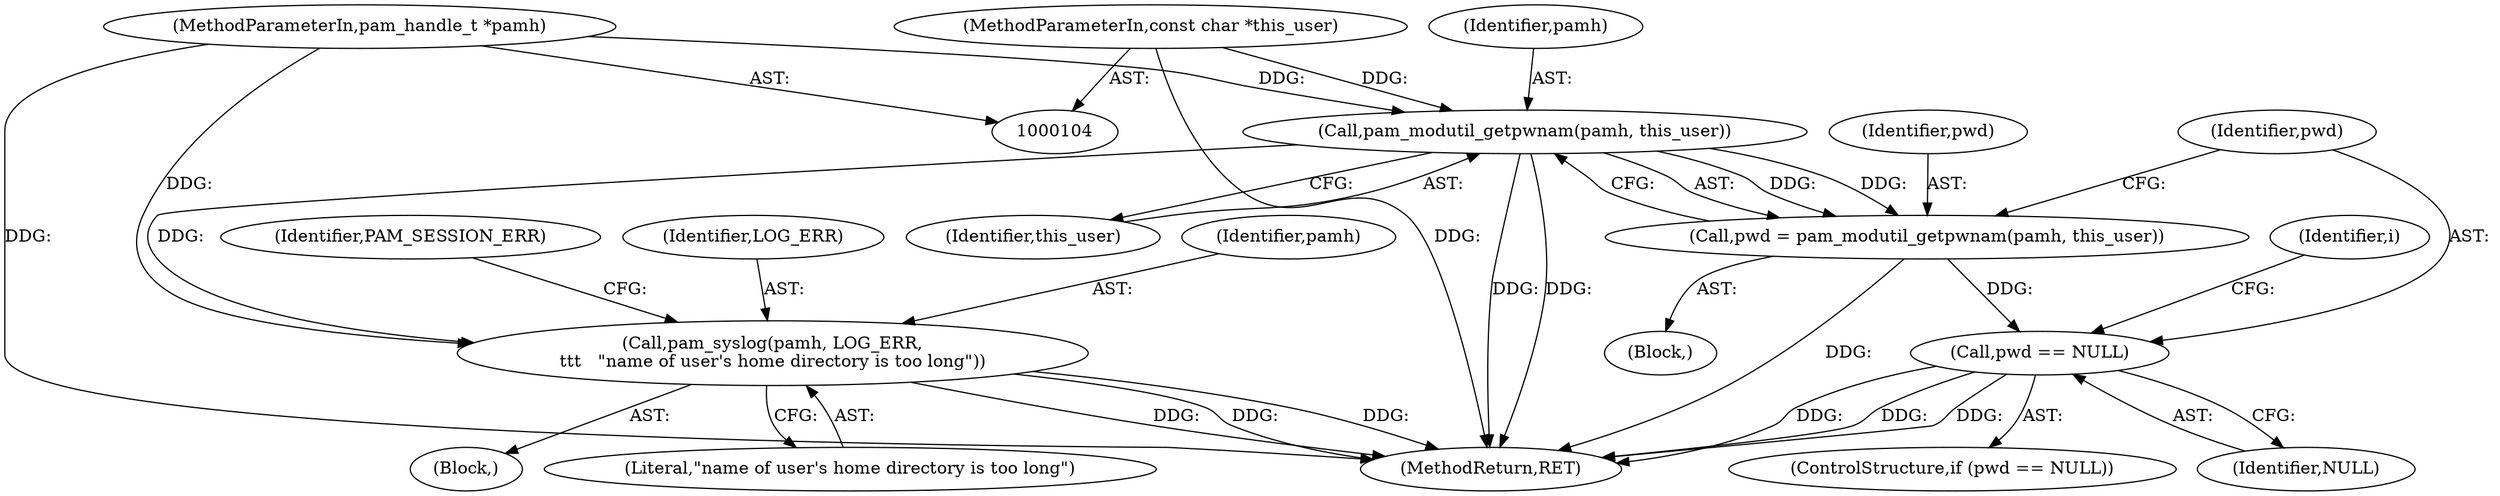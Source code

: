 digraph "0_altlinux_ffe7058c70253d574b1963c7c93002bd410fddc9@pointer" {
"1000132" [label="(Call,pam_modutil_getpwnam(pamh, this_user))"];
"1000105" [label="(MethodParameterIn,pam_handle_t *pamh)"];
"1000107" [label="(MethodParameterIn,const char *this_user)"];
"1000130" [label="(Call,pwd = pam_modutil_getpwnam(pamh, this_user))"];
"1000136" [label="(Call,pwd == NULL)"];
"1000163" [label="(Call,pam_syslog(pamh, LOG_ERR,\n\t\t\t   \"name of user's home directory is too long\"))"];
"1000131" [label="(Identifier,pwd)"];
"1000168" [label="(Identifier,PAM_SESSION_ERR)"];
"1000137" [label="(Identifier,pwd)"];
"1000141" [label="(Identifier,i)"];
"1000163" [label="(Call,pam_syslog(pamh, LOG_ERR,\n\t\t\t   \"name of user's home directory is too long\"))"];
"1000130" [label="(Call,pwd = pam_modutil_getpwnam(pamh, this_user))"];
"1000162" [label="(Block,)"];
"1000136" [label="(Call,pwd == NULL)"];
"1000132" [label="(Call,pam_modutil_getpwnam(pamh, this_user))"];
"1000165" [label="(Identifier,LOG_ERR)"];
"1000166" [label="(Literal,\"name of user's home directory is too long\")"];
"1000134" [label="(Identifier,this_user)"];
"1000135" [label="(ControlStructure,if (pwd == NULL))"];
"1000114" [label="(Block,)"];
"1000316" [label="(MethodReturn,RET)"];
"1000105" [label="(MethodParameterIn,pam_handle_t *pamh)"];
"1000133" [label="(Identifier,pamh)"];
"1000164" [label="(Identifier,pamh)"];
"1000107" [label="(MethodParameterIn,const char *this_user)"];
"1000138" [label="(Identifier,NULL)"];
"1000132" -> "1000130"  [label="AST: "];
"1000132" -> "1000134"  [label="CFG: "];
"1000133" -> "1000132"  [label="AST: "];
"1000134" -> "1000132"  [label="AST: "];
"1000130" -> "1000132"  [label="CFG: "];
"1000132" -> "1000316"  [label="DDG: "];
"1000132" -> "1000316"  [label="DDG: "];
"1000132" -> "1000130"  [label="DDG: "];
"1000132" -> "1000130"  [label="DDG: "];
"1000105" -> "1000132"  [label="DDG: "];
"1000107" -> "1000132"  [label="DDG: "];
"1000132" -> "1000163"  [label="DDG: "];
"1000105" -> "1000104"  [label="AST: "];
"1000105" -> "1000316"  [label="DDG: "];
"1000105" -> "1000163"  [label="DDG: "];
"1000107" -> "1000104"  [label="AST: "];
"1000107" -> "1000316"  [label="DDG: "];
"1000130" -> "1000114"  [label="AST: "];
"1000131" -> "1000130"  [label="AST: "];
"1000137" -> "1000130"  [label="CFG: "];
"1000130" -> "1000316"  [label="DDG: "];
"1000130" -> "1000136"  [label="DDG: "];
"1000136" -> "1000135"  [label="AST: "];
"1000136" -> "1000138"  [label="CFG: "];
"1000137" -> "1000136"  [label="AST: "];
"1000138" -> "1000136"  [label="AST: "];
"1000141" -> "1000136"  [label="CFG: "];
"1000136" -> "1000316"  [label="DDG: "];
"1000136" -> "1000316"  [label="DDG: "];
"1000136" -> "1000316"  [label="DDG: "];
"1000163" -> "1000162"  [label="AST: "];
"1000163" -> "1000166"  [label="CFG: "];
"1000164" -> "1000163"  [label="AST: "];
"1000165" -> "1000163"  [label="AST: "];
"1000166" -> "1000163"  [label="AST: "];
"1000168" -> "1000163"  [label="CFG: "];
"1000163" -> "1000316"  [label="DDG: "];
"1000163" -> "1000316"  [label="DDG: "];
"1000163" -> "1000316"  [label="DDG: "];
}
